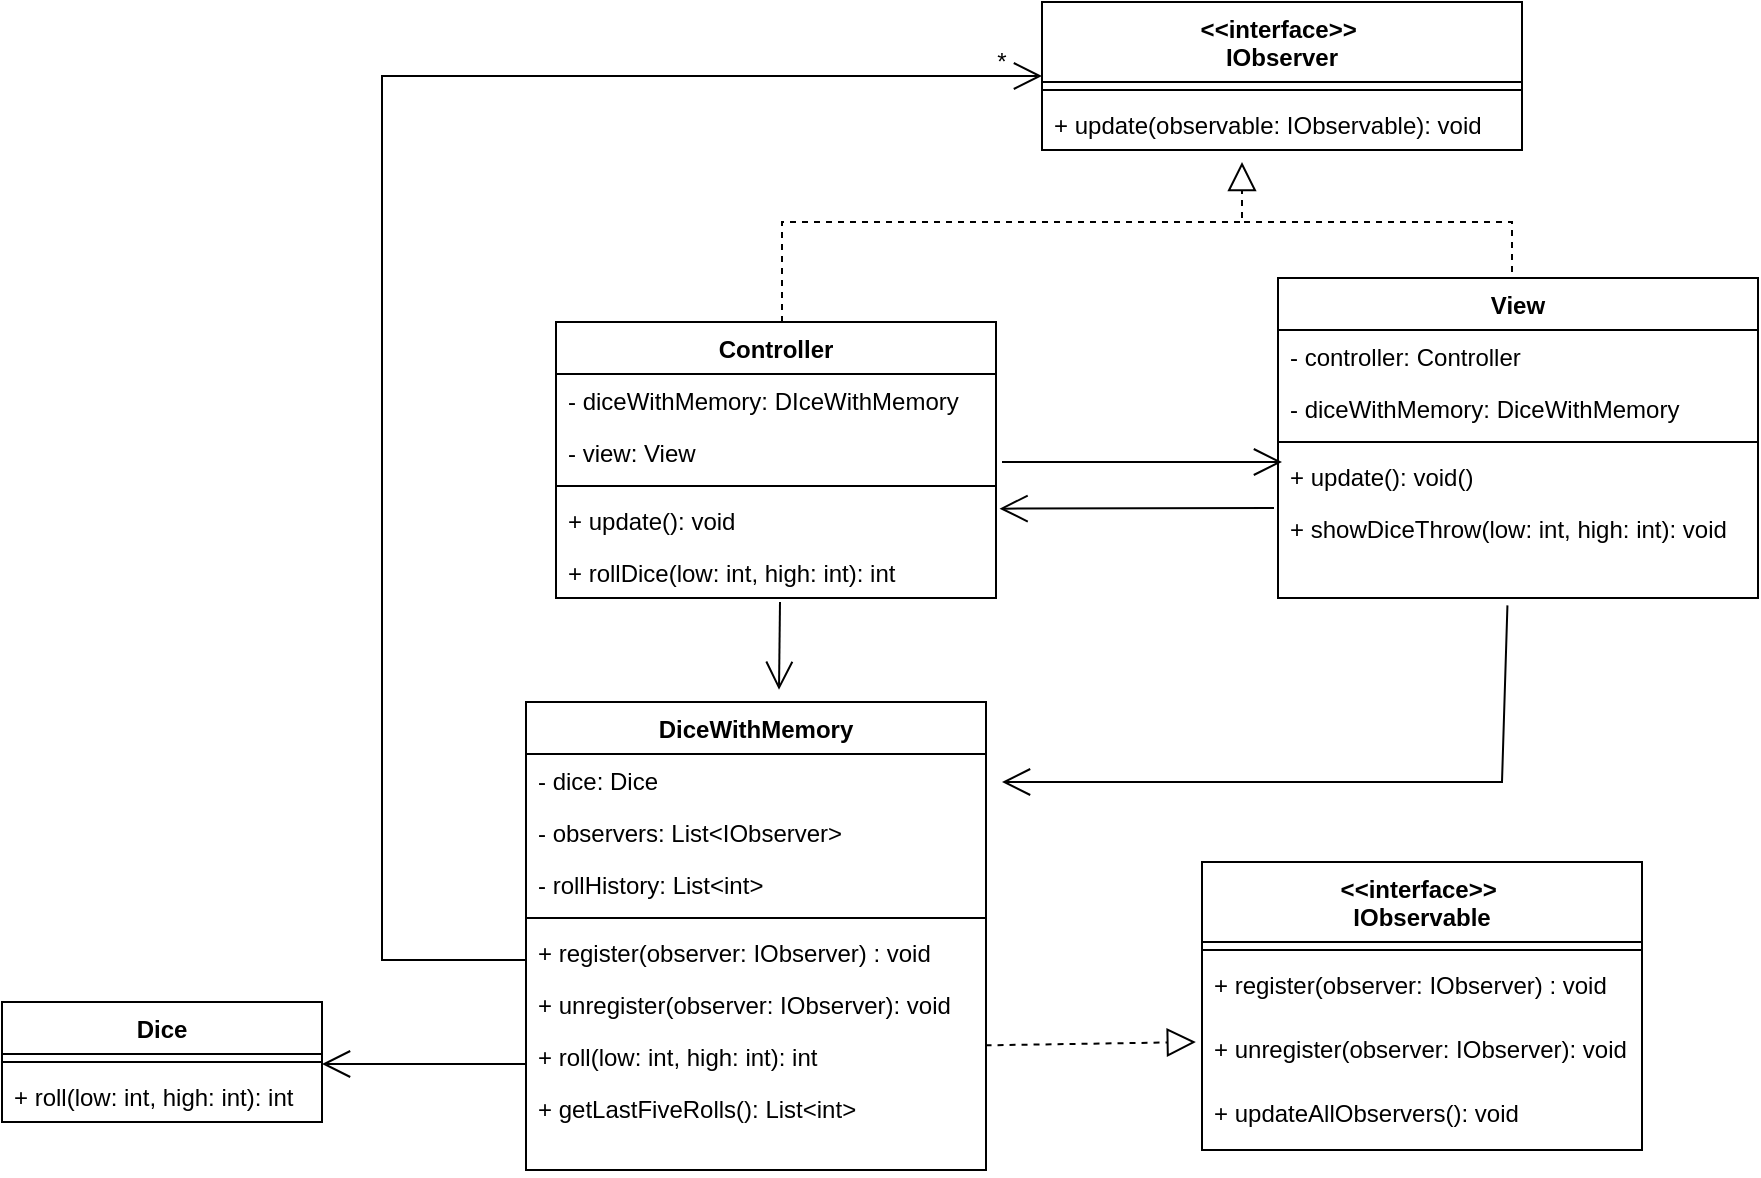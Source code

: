 <mxfile version="14.6.13" type="device"><diagram id="Z0QxvKPZlH-GbgGcglu-" name="Seite-1"><mxGraphModel dx="1185" dy="685" grid="1" gridSize="10" guides="1" tooltips="1" connect="1" arrows="1" fold="1" page="1" pageScale="1" pageWidth="2336" pageHeight="1654" math="0" shadow="0"><root><mxCell id="0"/><mxCell id="1" parent="0"/><mxCell id="89i0Wl3GYEDRIp5W7tyW-1" value="Dice" style="swimlane;fontStyle=1;align=center;verticalAlign=top;childLayout=stackLayout;horizontal=1;startSize=26;horizontalStack=0;resizeParent=1;resizeParentMax=0;resizeLast=0;collapsible=1;marginBottom=0;" vertex="1" parent="1"><mxGeometry x="530" y="630" width="160" height="60" as="geometry"/></mxCell><mxCell id="89i0Wl3GYEDRIp5W7tyW-3" value="" style="line;strokeWidth=1;fillColor=none;align=left;verticalAlign=middle;spacingTop=-1;spacingLeft=3;spacingRight=3;rotatable=0;labelPosition=right;points=[];portConstraint=eastwest;" vertex="1" parent="89i0Wl3GYEDRIp5W7tyW-1"><mxGeometry y="26" width="160" height="8" as="geometry"/></mxCell><mxCell id="89i0Wl3GYEDRIp5W7tyW-4" value="+ roll(low: int, high: int): int" style="text;strokeColor=none;fillColor=none;align=left;verticalAlign=top;spacingLeft=4;spacingRight=4;overflow=hidden;rotatable=0;points=[[0,0.5],[1,0.5]];portConstraint=eastwest;" vertex="1" parent="89i0Wl3GYEDRIp5W7tyW-1"><mxGeometry y="34" width="160" height="26" as="geometry"/></mxCell><mxCell id="89i0Wl3GYEDRIp5W7tyW-6" value="DiceWithMemory" style="swimlane;fontStyle=1;align=center;verticalAlign=top;childLayout=stackLayout;horizontal=1;startSize=26;horizontalStack=0;resizeParent=1;resizeParentMax=0;resizeLast=0;collapsible=1;marginBottom=0;" vertex="1" parent="1"><mxGeometry x="792" y="480" width="230" height="234" as="geometry"/></mxCell><mxCell id="89i0Wl3GYEDRIp5W7tyW-7" value="- dice: Dice" style="text;strokeColor=none;fillColor=none;align=left;verticalAlign=top;spacingLeft=4;spacingRight=4;overflow=hidden;rotatable=0;points=[[0,0.5],[1,0.5]];portConstraint=eastwest;" vertex="1" parent="89i0Wl3GYEDRIp5W7tyW-6"><mxGeometry y="26" width="230" height="26" as="geometry"/></mxCell><mxCell id="89i0Wl3GYEDRIp5W7tyW-23" value="- observers: List&lt;IObserver&gt;" style="text;strokeColor=none;fillColor=none;align=left;verticalAlign=top;spacingLeft=4;spacingRight=4;overflow=hidden;rotatable=0;points=[[0,0.5],[1,0.5]];portConstraint=eastwest;" vertex="1" parent="89i0Wl3GYEDRIp5W7tyW-6"><mxGeometry y="52" width="230" height="26" as="geometry"/></mxCell><mxCell id="89i0Wl3GYEDRIp5W7tyW-55" value="- rollHistory: List&lt;int&gt;" style="text;strokeColor=none;fillColor=none;align=left;verticalAlign=top;spacingLeft=4;spacingRight=4;overflow=hidden;rotatable=0;points=[[0,0.5],[1,0.5]];portConstraint=eastwest;" vertex="1" parent="89i0Wl3GYEDRIp5W7tyW-6"><mxGeometry y="78" width="230" height="26" as="geometry"/></mxCell><mxCell id="89i0Wl3GYEDRIp5W7tyW-9" value="" style="line;strokeWidth=1;fillColor=none;align=left;verticalAlign=middle;spacingTop=-1;spacingLeft=3;spacingRight=3;rotatable=0;labelPosition=right;points=[];portConstraint=eastwest;" vertex="1" parent="89i0Wl3GYEDRIp5W7tyW-6"><mxGeometry y="104" width="230" height="8" as="geometry"/></mxCell><mxCell id="89i0Wl3GYEDRIp5W7tyW-24" value="+ register(observer: IObserver) : void" style="text;strokeColor=none;fillColor=none;align=left;verticalAlign=top;spacingLeft=4;spacingRight=4;overflow=hidden;rotatable=0;points=[[0,0.5],[1,0.5]];portConstraint=eastwest;" vertex="1" parent="89i0Wl3GYEDRIp5W7tyW-6"><mxGeometry y="112" width="230" height="26" as="geometry"/></mxCell><mxCell id="89i0Wl3GYEDRIp5W7tyW-25" value="+ unregister(observer: IObserver): void" style="text;strokeColor=none;fillColor=none;align=left;verticalAlign=top;spacingLeft=4;spacingRight=4;overflow=hidden;rotatable=0;points=[[0,0.5],[1,0.5]];portConstraint=eastwest;" vertex="1" parent="89i0Wl3GYEDRIp5W7tyW-6"><mxGeometry y="138" width="230" height="26" as="geometry"/></mxCell><mxCell id="89i0Wl3GYEDRIp5W7tyW-10" value="+ roll(low: int, high: int): int" style="text;strokeColor=none;fillColor=none;align=left;verticalAlign=top;spacingLeft=4;spacingRight=4;overflow=hidden;rotatable=0;points=[[0,0.5],[1,0.5]];portConstraint=eastwest;" vertex="1" parent="89i0Wl3GYEDRIp5W7tyW-6"><mxGeometry y="164" width="230" height="26" as="geometry"/></mxCell><mxCell id="89i0Wl3GYEDRIp5W7tyW-11" value="+ getLastFiveRolls(): List&lt;int&gt;" style="text;strokeColor=none;fillColor=none;align=left;verticalAlign=top;spacingLeft=4;spacingRight=4;overflow=hidden;rotatable=0;points=[[0,0.5],[1,0.5]];portConstraint=eastwest;" vertex="1" parent="89i0Wl3GYEDRIp5W7tyW-6"><mxGeometry y="190" width="230" height="44" as="geometry"/></mxCell><mxCell id="89i0Wl3GYEDRIp5W7tyW-12" value="" style="endArrow=open;endFill=1;endSize=12;html=1;entryX=1;entryY=0.5;entryDx=0;entryDy=0;" edge="1" parent="1"><mxGeometry width="160" relative="1" as="geometry"><mxPoint x="792" y="661" as="sourcePoint"/><mxPoint x="690" y="661" as="targetPoint"/></mxGeometry></mxCell><mxCell id="89i0Wl3GYEDRIp5W7tyW-47" style="edgeStyle=orthogonalEdgeStyle;rounded=0;orthogonalLoop=1;jettySize=auto;html=1;exitX=0.5;exitY=0;exitDx=0;exitDy=0;dashed=1;endArrow=none;endFill=0;" edge="1" parent="1" source="89i0Wl3GYEDRIp5W7tyW-13"><mxGeometry relative="1" as="geometry"><mxPoint x="1150" y="240" as="targetPoint"/><Array as="points"><mxPoint x="1285" y="240"/></Array></mxGeometry></mxCell><mxCell id="89i0Wl3GYEDRIp5W7tyW-13" value="View" style="swimlane;fontStyle=1;align=center;verticalAlign=top;childLayout=stackLayout;horizontal=1;startSize=26;horizontalStack=0;resizeParent=1;resizeParentMax=0;resizeLast=0;collapsible=1;marginBottom=0;" vertex="1" parent="1"><mxGeometry x="1168" y="268" width="240" height="160" as="geometry"/></mxCell><mxCell id="89i0Wl3GYEDRIp5W7tyW-14" value="- controller: Controller" style="text;strokeColor=none;fillColor=none;align=left;verticalAlign=top;spacingLeft=4;spacingRight=4;overflow=hidden;rotatable=0;points=[[0,0.5],[1,0.5]];portConstraint=eastwest;" vertex="1" parent="89i0Wl3GYEDRIp5W7tyW-13"><mxGeometry y="26" width="240" height="26" as="geometry"/></mxCell><mxCell id="89i0Wl3GYEDRIp5W7tyW-28" value="- diceWithMemory: DiceWithMemory" style="text;strokeColor=none;fillColor=none;align=left;verticalAlign=top;spacingLeft=4;spacingRight=4;overflow=hidden;rotatable=0;points=[[0,0.5],[1,0.5]];portConstraint=eastwest;" vertex="1" parent="89i0Wl3GYEDRIp5W7tyW-13"><mxGeometry y="52" width="240" height="26" as="geometry"/></mxCell><mxCell id="89i0Wl3GYEDRIp5W7tyW-15" value="" style="line;strokeWidth=1;fillColor=none;align=left;verticalAlign=middle;spacingTop=-1;spacingLeft=3;spacingRight=3;rotatable=0;labelPosition=right;points=[];portConstraint=eastwest;" vertex="1" parent="89i0Wl3GYEDRIp5W7tyW-13"><mxGeometry y="78" width="240" height="8" as="geometry"/></mxCell><mxCell id="89i0Wl3GYEDRIp5W7tyW-16" value="+ update(): void()" style="text;strokeColor=none;fillColor=none;align=left;verticalAlign=top;spacingLeft=4;spacingRight=4;overflow=hidden;rotatable=0;points=[[0,0.5],[1,0.5]];portConstraint=eastwest;" vertex="1" parent="89i0Wl3GYEDRIp5W7tyW-13"><mxGeometry y="86" width="240" height="26" as="geometry"/></mxCell><mxCell id="89i0Wl3GYEDRIp5W7tyW-29" value="+ showDiceThrow(low: int, high: int): void" style="text;strokeColor=none;fillColor=none;align=left;verticalAlign=top;spacingLeft=4;spacingRight=4;overflow=hidden;rotatable=0;points=[[0,0.5],[1,0.5]];portConstraint=eastwest;" vertex="1" parent="89i0Wl3GYEDRIp5W7tyW-13"><mxGeometry y="112" width="240" height="48" as="geometry"/></mxCell><mxCell id="89i0Wl3GYEDRIp5W7tyW-17" value="Controller" style="swimlane;fontStyle=1;align=center;verticalAlign=top;childLayout=stackLayout;horizontal=1;startSize=26;horizontalStack=0;resizeParent=1;resizeParentMax=0;resizeLast=0;collapsible=1;marginBottom=0;" vertex="1" parent="1"><mxGeometry x="807" y="290" width="220" height="138" as="geometry"/></mxCell><mxCell id="89i0Wl3GYEDRIp5W7tyW-18" value="- diceWithMemory: DIceWithMemory" style="text;strokeColor=none;fillColor=none;align=left;verticalAlign=top;spacingLeft=4;spacingRight=4;overflow=hidden;rotatable=0;points=[[0,0.5],[1,0.5]];portConstraint=eastwest;" vertex="1" parent="89i0Wl3GYEDRIp5W7tyW-17"><mxGeometry y="26" width="220" height="26" as="geometry"/></mxCell><mxCell id="89i0Wl3GYEDRIp5W7tyW-22" value="- view: View" style="text;strokeColor=none;fillColor=none;align=left;verticalAlign=top;spacingLeft=4;spacingRight=4;overflow=hidden;rotatable=0;points=[[0,0.5],[1,0.5]];portConstraint=eastwest;" vertex="1" parent="89i0Wl3GYEDRIp5W7tyW-17"><mxGeometry y="52" width="220" height="26" as="geometry"/></mxCell><mxCell id="89i0Wl3GYEDRIp5W7tyW-19" value="" style="line;strokeWidth=1;fillColor=none;align=left;verticalAlign=middle;spacingTop=-1;spacingLeft=3;spacingRight=3;rotatable=0;labelPosition=right;points=[];portConstraint=eastwest;" vertex="1" parent="89i0Wl3GYEDRIp5W7tyW-17"><mxGeometry y="78" width="220" height="8" as="geometry"/></mxCell><mxCell id="89i0Wl3GYEDRIp5W7tyW-20" value="+ update(): void" style="text;strokeColor=none;fillColor=none;align=left;verticalAlign=top;spacingLeft=4;spacingRight=4;overflow=hidden;rotatable=0;points=[[0,0.5],[1,0.5]];portConstraint=eastwest;" vertex="1" parent="89i0Wl3GYEDRIp5W7tyW-17"><mxGeometry y="86" width="220" height="26" as="geometry"/></mxCell><mxCell id="89i0Wl3GYEDRIp5W7tyW-27" value="+ rollDice(low: int, high: int): int" style="text;strokeColor=none;fillColor=none;align=left;verticalAlign=top;spacingLeft=4;spacingRight=4;overflow=hidden;rotatable=0;points=[[0,0.5],[1,0.5]];portConstraint=eastwest;" vertex="1" parent="89i0Wl3GYEDRIp5W7tyW-17"><mxGeometry y="112" width="220" height="26" as="geometry"/></mxCell><mxCell id="89i0Wl3GYEDRIp5W7tyW-21" value="" style="endArrow=open;endFill=1;endSize=12;html=1;entryX=0.55;entryY=-0.026;entryDx=0;entryDy=0;entryPerimeter=0;" edge="1" parent="1" target="89i0Wl3GYEDRIp5W7tyW-6"><mxGeometry width="160" relative="1" as="geometry"><mxPoint x="919" y="430" as="sourcePoint"/><mxPoint x="940" y="530" as="targetPoint"/></mxGeometry></mxCell><mxCell id="89i0Wl3GYEDRIp5W7tyW-30" value="&lt;&lt;interface&gt;&gt; &#10;IObserver" style="swimlane;fontStyle=1;align=center;verticalAlign=top;childLayout=stackLayout;horizontal=1;startSize=40;horizontalStack=0;resizeParent=1;resizeParentMax=0;resizeLast=0;collapsible=1;marginBottom=0;" vertex="1" parent="1"><mxGeometry x="1050" y="130" width="240" height="74" as="geometry"/></mxCell><mxCell id="89i0Wl3GYEDRIp5W7tyW-32" value="" style="line;strokeWidth=1;fillColor=none;align=left;verticalAlign=middle;spacingTop=-1;spacingLeft=3;spacingRight=3;rotatable=0;labelPosition=right;points=[];portConstraint=eastwest;" vertex="1" parent="89i0Wl3GYEDRIp5W7tyW-30"><mxGeometry y="40" width="240" height="8" as="geometry"/></mxCell><mxCell id="89i0Wl3GYEDRIp5W7tyW-33" value="+ update(observable: IObservable): void" style="text;strokeColor=none;fillColor=none;align=left;verticalAlign=top;spacingLeft=4;spacingRight=4;overflow=hidden;rotatable=0;points=[[0,0.5],[1,0.5]];portConstraint=eastwest;" vertex="1" parent="89i0Wl3GYEDRIp5W7tyW-30"><mxGeometry y="48" width="240" height="26" as="geometry"/></mxCell><mxCell id="89i0Wl3GYEDRIp5W7tyW-34" value="&lt;&lt;interface&gt;&gt; &#10;IObservable" style="swimlane;fontStyle=1;align=center;verticalAlign=top;childLayout=stackLayout;horizontal=1;startSize=40;horizontalStack=0;resizeParent=1;resizeParentMax=0;resizeLast=0;collapsible=1;marginBottom=0;" vertex="1" parent="1"><mxGeometry x="1130" y="560" width="220" height="144" as="geometry"/></mxCell><mxCell id="89i0Wl3GYEDRIp5W7tyW-35" value="" style="line;strokeWidth=1;fillColor=none;align=left;verticalAlign=middle;spacingTop=-1;spacingLeft=3;spacingRight=3;rotatable=0;labelPosition=right;points=[];portConstraint=eastwest;" vertex="1" parent="89i0Wl3GYEDRIp5W7tyW-34"><mxGeometry y="40" width="220" height="8" as="geometry"/></mxCell><mxCell id="89i0Wl3GYEDRIp5W7tyW-36" value="+ register(observer: IObserver) : void" style="text;strokeColor=none;fillColor=none;align=left;verticalAlign=top;spacingLeft=4;spacingRight=4;overflow=hidden;rotatable=0;points=[[0,0.5],[1,0.5]];portConstraint=eastwest;" vertex="1" parent="89i0Wl3GYEDRIp5W7tyW-34"><mxGeometry y="48" width="220" height="32" as="geometry"/></mxCell><mxCell id="89i0Wl3GYEDRIp5W7tyW-38" value="+ unregister(observer: IObserver): void" style="text;strokeColor=none;fillColor=none;align=left;verticalAlign=top;spacingLeft=4;spacingRight=4;overflow=hidden;rotatable=0;points=[[0,0.5],[1,0.5]];portConstraint=eastwest;" vertex="1" parent="89i0Wl3GYEDRIp5W7tyW-34"><mxGeometry y="80" width="220" height="32" as="geometry"/></mxCell><mxCell id="89i0Wl3GYEDRIp5W7tyW-39" value="+ updateAllObservers(): void" style="text;strokeColor=none;fillColor=none;align=left;verticalAlign=top;spacingLeft=4;spacingRight=4;overflow=hidden;rotatable=0;points=[[0,0.5],[1,0.5]];portConstraint=eastwest;" vertex="1" parent="89i0Wl3GYEDRIp5W7tyW-34"><mxGeometry y="112" width="220" height="32" as="geometry"/></mxCell><mxCell id="89i0Wl3GYEDRIp5W7tyW-40" value="" style="endArrow=block;dashed=1;endFill=0;endSize=12;html=1;entryX=-0.014;entryY=0.313;entryDx=0;entryDy=0;entryPerimeter=0;exitX=0.999;exitY=0.295;exitDx=0;exitDy=0;exitPerimeter=0;" edge="1" parent="1" source="89i0Wl3GYEDRIp5W7tyW-10" target="89i0Wl3GYEDRIp5W7tyW-38"><mxGeometry width="160" relative="1" as="geometry"><mxPoint x="960" y="870" as="sourcePoint"/><mxPoint x="1120" y="870" as="targetPoint"/></mxGeometry></mxCell><mxCell id="89i0Wl3GYEDRIp5W7tyW-41" value="" style="endArrow=block;dashed=1;endFill=0;endSize=12;html=1;rounded=0;" edge="1" parent="1"><mxGeometry width="160" relative="1" as="geometry"><mxPoint x="920" y="290" as="sourcePoint"/><mxPoint x="1150" y="210" as="targetPoint"/><Array as="points"><mxPoint x="920" y="240"/><mxPoint x="1150" y="240"/></Array></mxGeometry></mxCell><mxCell id="89i0Wl3GYEDRIp5W7tyW-49" value="" style="endArrow=open;endFill=1;endSize=12;html=1;" edge="1" parent="1"><mxGeometry width="160" relative="1" as="geometry"><mxPoint x="1030" y="360" as="sourcePoint"/><mxPoint x="1170" y="360" as="targetPoint"/></mxGeometry></mxCell><mxCell id="89i0Wl3GYEDRIp5W7tyW-51" value="" style="endArrow=open;endFill=1;endSize=12;html=1;entryX=1.008;entryY=0.282;entryDx=0;entryDy=0;entryPerimeter=0;" edge="1" parent="1" target="89i0Wl3GYEDRIp5W7tyW-20"><mxGeometry width="160" relative="1" as="geometry"><mxPoint x="1166" y="383" as="sourcePoint"/><mxPoint x="1029" y="389" as="targetPoint"/></mxGeometry></mxCell><mxCell id="89i0Wl3GYEDRIp5W7tyW-52" value="" style="endArrow=open;endFill=1;endSize=12;html=1;entryX=0;entryY=0.5;entryDx=0;entryDy=0;rounded=0;" edge="1" parent="1" target="89i0Wl3GYEDRIp5W7tyW-30"><mxGeometry width="160" relative="1" as="geometry"><mxPoint x="792" y="609" as="sourcePoint"/><mxPoint x="660" y="500" as="targetPoint"/><Array as="points"><mxPoint x="720" y="609"/><mxPoint x="720" y="167"/></Array></mxGeometry></mxCell><mxCell id="89i0Wl3GYEDRIp5W7tyW-53" value="*" style="text;html=1;strokeColor=none;fillColor=none;align=center;verticalAlign=middle;whiteSpace=wrap;rounded=0;" vertex="1" parent="1"><mxGeometry x="1010" y="150" width="40" height="20" as="geometry"/></mxCell><mxCell id="89i0Wl3GYEDRIp5W7tyW-54" value="" style="endArrow=open;endFill=1;endSize=12;html=1;exitX=0.478;exitY=1.077;exitDx=0;exitDy=0;exitPerimeter=0;rounded=0;" edge="1" parent="1" source="89i0Wl3GYEDRIp5W7tyW-29"><mxGeometry width="160" relative="1" as="geometry"><mxPoint x="1060" y="770" as="sourcePoint"/><mxPoint x="1030" y="520" as="targetPoint"/><Array as="points"><mxPoint x="1280" y="520"/></Array></mxGeometry></mxCell></root></mxGraphModel></diagram></mxfile>